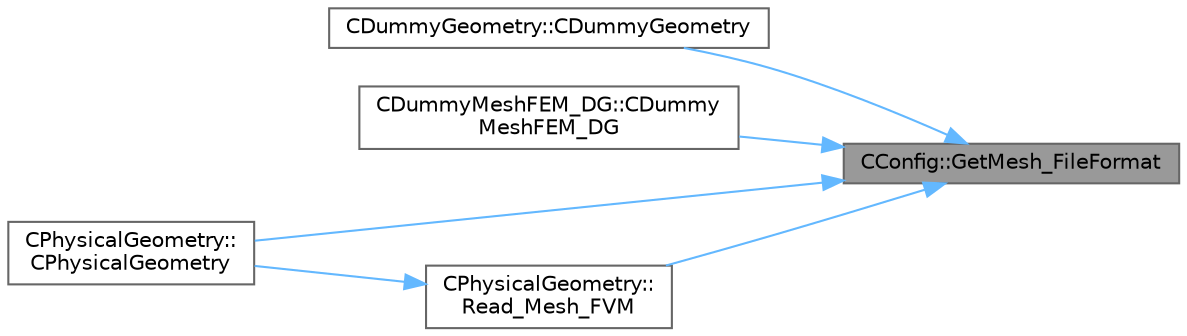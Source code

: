 digraph "CConfig::GetMesh_FileFormat"
{
 // LATEX_PDF_SIZE
  bgcolor="transparent";
  edge [fontname=Helvetica,fontsize=10,labelfontname=Helvetica,labelfontsize=10];
  node [fontname=Helvetica,fontsize=10,shape=box,height=0.2,width=0.4];
  rankdir="RL";
  Node1 [id="Node000001",label="CConfig::GetMesh_FileFormat",height=0.2,width=0.4,color="gray40", fillcolor="grey60", style="filled", fontcolor="black",tooltip="Get the format of the input/output grid."];
  Node1 -> Node2 [id="edge1_Node000001_Node000002",dir="back",color="steelblue1",style="solid",tooltip=" "];
  Node2 [id="Node000002",label="CDummyGeometry::CDummyGeometry",height=0.2,width=0.4,color="grey40", fillcolor="white", style="filled",URL="$classCDummyGeometry.html#a4aa99e7c9145b9f4e3809a91f103606b",tooltip="Constructor of the class."];
  Node1 -> Node3 [id="edge2_Node000001_Node000003",dir="back",color="steelblue1",style="solid",tooltip=" "];
  Node3 [id="Node000003",label="CDummyMeshFEM_DG::CDummy\lMeshFEM_DG",height=0.2,width=0.4,color="grey40", fillcolor="white", style="filled",URL="$classCDummyMeshFEM__DG.html#a292c0e183f7ee0db7badeccc4bd05ac4",tooltip="Constructor of the class."];
  Node1 -> Node4 [id="edge3_Node000001_Node000004",dir="back",color="steelblue1",style="solid",tooltip=" "];
  Node4 [id="Node000004",label="CPhysicalGeometry::\lCPhysicalGeometry",height=0.2,width=0.4,color="grey40", fillcolor="white", style="filled",URL="$classCPhysicalGeometry.html#a075a737b341a64de5463ddd41096692e",tooltip="Reads the geometry of the grid and adjust the boundary conditions with the configuration file."];
  Node1 -> Node5 [id="edge4_Node000001_Node000005",dir="back",color="steelblue1",style="solid",tooltip=" "];
  Node5 [id="Node000005",label="CPhysicalGeometry::\lRead_Mesh_FVM",height=0.2,width=0.4,color="grey40", fillcolor="white", style="filled",URL="$classCPhysicalGeometry.html#a88fc7f2ba5656a97d1e34884b51ae984",tooltip="Reads the geometry of the grid and adjust the boundary conditions with the configuration file in para..."];
  Node5 -> Node4 [id="edge5_Node000005_Node000004",dir="back",color="steelblue1",style="solid",tooltip=" "];
}
